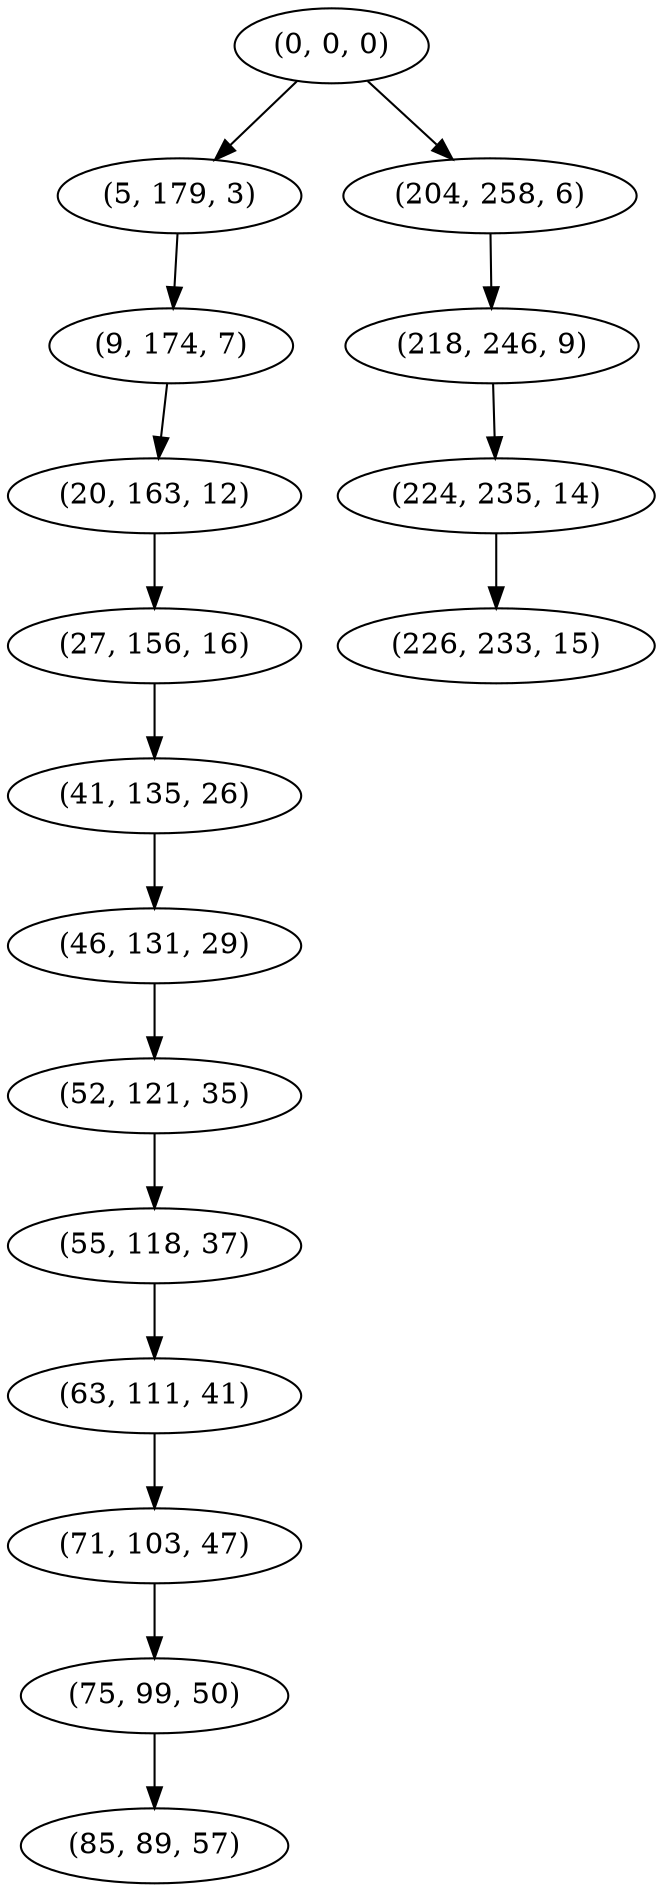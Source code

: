 digraph tree {
    "(0, 0, 0)";
    "(5, 179, 3)";
    "(9, 174, 7)";
    "(20, 163, 12)";
    "(27, 156, 16)";
    "(41, 135, 26)";
    "(46, 131, 29)";
    "(52, 121, 35)";
    "(55, 118, 37)";
    "(63, 111, 41)";
    "(71, 103, 47)";
    "(75, 99, 50)";
    "(85, 89, 57)";
    "(204, 258, 6)";
    "(218, 246, 9)";
    "(224, 235, 14)";
    "(226, 233, 15)";
    "(0, 0, 0)" -> "(5, 179, 3)";
    "(0, 0, 0)" -> "(204, 258, 6)";
    "(5, 179, 3)" -> "(9, 174, 7)";
    "(9, 174, 7)" -> "(20, 163, 12)";
    "(20, 163, 12)" -> "(27, 156, 16)";
    "(27, 156, 16)" -> "(41, 135, 26)";
    "(41, 135, 26)" -> "(46, 131, 29)";
    "(46, 131, 29)" -> "(52, 121, 35)";
    "(52, 121, 35)" -> "(55, 118, 37)";
    "(55, 118, 37)" -> "(63, 111, 41)";
    "(63, 111, 41)" -> "(71, 103, 47)";
    "(71, 103, 47)" -> "(75, 99, 50)";
    "(75, 99, 50)" -> "(85, 89, 57)";
    "(204, 258, 6)" -> "(218, 246, 9)";
    "(218, 246, 9)" -> "(224, 235, 14)";
    "(224, 235, 14)" -> "(226, 233, 15)";
}
